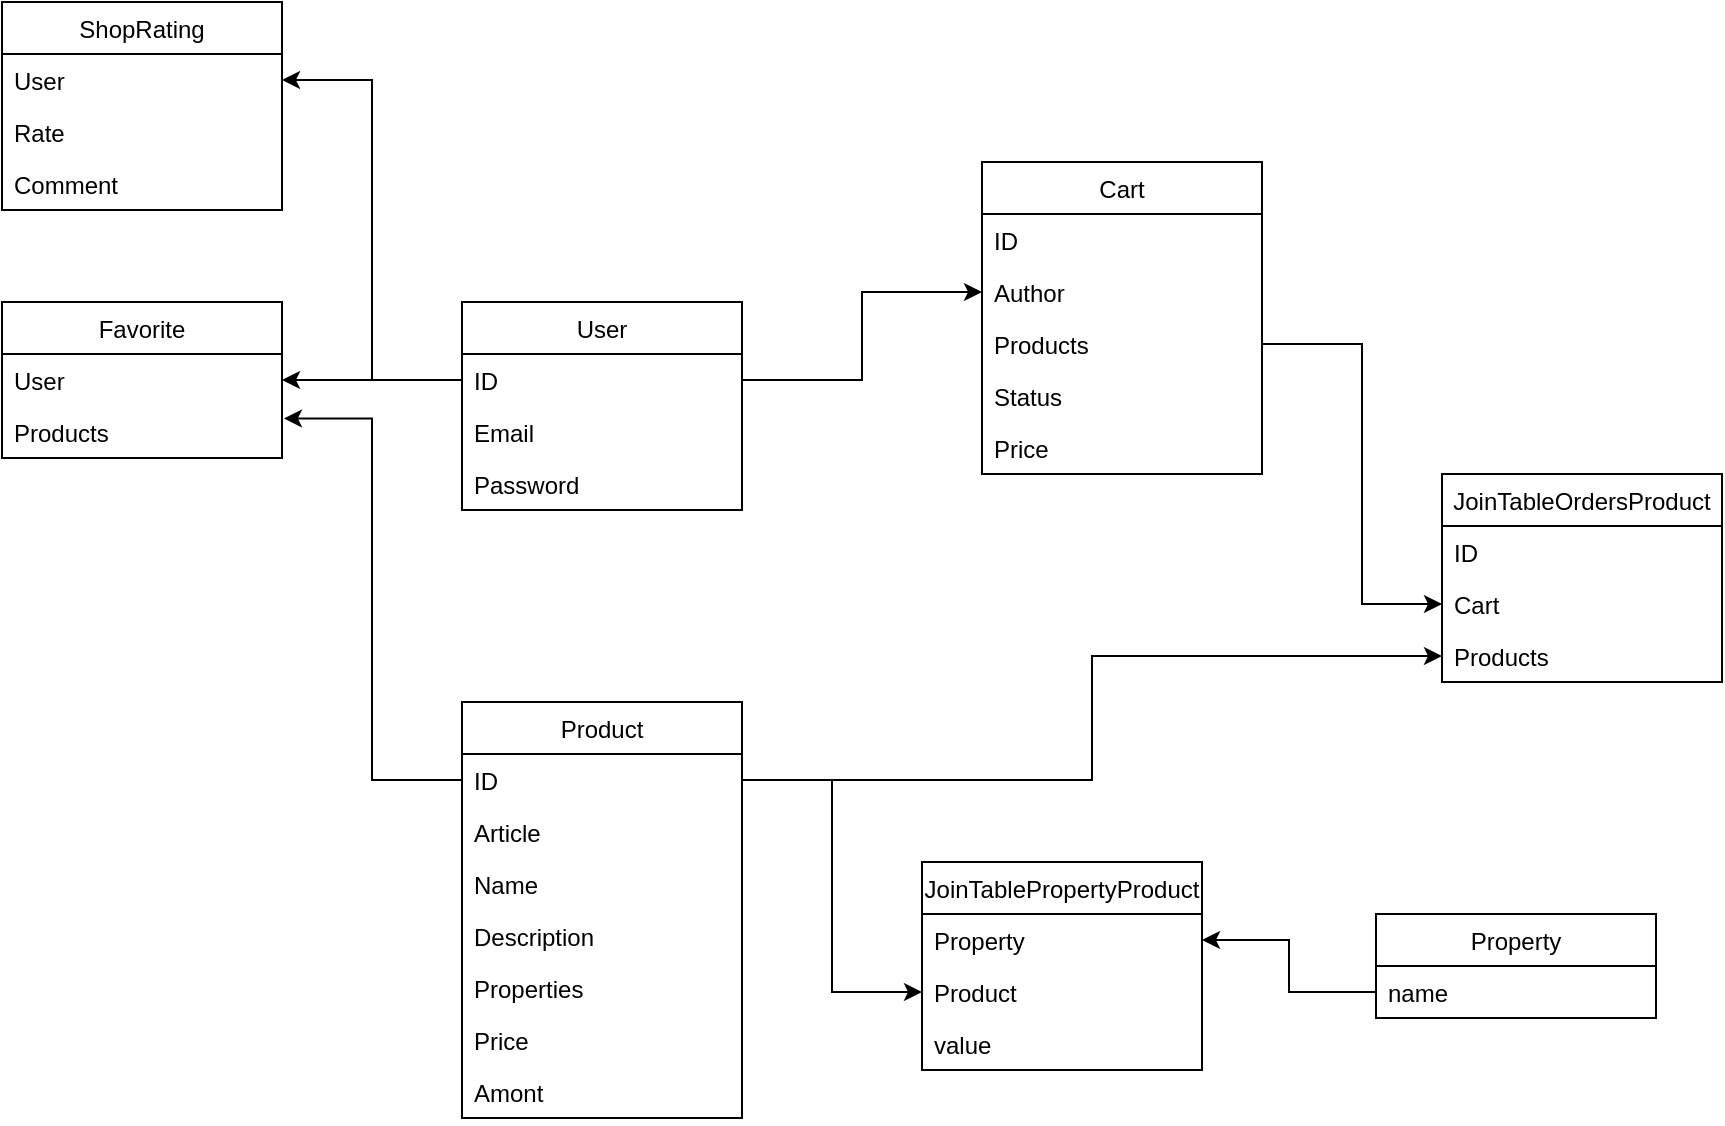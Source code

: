 <mxfile version="15.4.0" type="device"><diagram id="C5RBs43oDa-KdzZeNtuy" name="Page-1"><mxGraphModel dx="2249" dy="760" grid="1" gridSize="10" guides="1" tooltips="1" connect="1" arrows="1" fold="1" page="1" pageScale="1" pageWidth="827" pageHeight="1169" math="0" shadow="0"><root><mxCell id="WIyWlLk6GJQsqaUBKTNV-0"/><mxCell id="WIyWlLk6GJQsqaUBKTNV-1" parent="WIyWlLk6GJQsqaUBKTNV-0"/><mxCell id="MaThxi7W3gCnW3MBt-vY-0" value="User   " style="swimlane;fontStyle=0;childLayout=stackLayout;horizontal=1;startSize=26;horizontalStack=0;resizeParent=1;resizeParentMax=0;resizeLast=0;collapsible=1;marginBottom=0;" parent="WIyWlLk6GJQsqaUBKTNV-1" vertex="1"><mxGeometry x="160" y="160" width="140" height="104" as="geometry"/></mxCell><mxCell id="MaThxi7W3gCnW3MBt-vY-1" value="ID" style="text;strokeColor=none;fillColor=none;align=left;verticalAlign=top;spacingLeft=4;spacingRight=4;overflow=hidden;rotatable=0;points=[[0,0.5],[1,0.5]];portConstraint=eastwest;" parent="MaThxi7W3gCnW3MBt-vY-0" vertex="1"><mxGeometry y="26" width="140" height="26" as="geometry"/></mxCell><mxCell id="MaThxi7W3gCnW3MBt-vY-4" value="Email" style="text;strokeColor=none;fillColor=none;align=left;verticalAlign=top;spacingLeft=4;spacingRight=4;overflow=hidden;rotatable=0;points=[[0,0.5],[1,0.5]];portConstraint=eastwest;" parent="MaThxi7W3gCnW3MBt-vY-0" vertex="1"><mxGeometry y="52" width="140" height="26" as="geometry"/></mxCell><mxCell id="MaThxi7W3gCnW3MBt-vY-2" value="Password" style="text;strokeColor=none;fillColor=none;align=left;verticalAlign=top;spacingLeft=4;spacingRight=4;overflow=hidden;rotatable=0;points=[[0,0.5],[1,0.5]];portConstraint=eastwest;" parent="MaThxi7W3gCnW3MBt-vY-0" vertex="1"><mxGeometry y="78" width="140" height="26" as="geometry"/></mxCell><mxCell id="MaThxi7W3gCnW3MBt-vY-5" value="Cart" style="swimlane;fontStyle=0;childLayout=stackLayout;horizontal=1;startSize=26;horizontalStack=0;resizeParent=1;resizeParentMax=0;resizeLast=0;collapsible=1;marginBottom=0;" parent="WIyWlLk6GJQsqaUBKTNV-1" vertex="1"><mxGeometry x="420" y="90" width="140" height="156" as="geometry"/></mxCell><mxCell id="MaThxi7W3gCnW3MBt-vY-6" value="ID" style="text;strokeColor=none;fillColor=none;align=left;verticalAlign=top;spacingLeft=4;spacingRight=4;overflow=hidden;rotatable=0;points=[[0,0.5],[1,0.5]];portConstraint=eastwest;" parent="MaThxi7W3gCnW3MBt-vY-5" vertex="1"><mxGeometry y="26" width="140" height="26" as="geometry"/></mxCell><mxCell id="MaThxi7W3gCnW3MBt-vY-7" value="Author" style="text;strokeColor=none;fillColor=none;align=left;verticalAlign=top;spacingLeft=4;spacingRight=4;overflow=hidden;rotatable=0;points=[[0,0.5],[1,0.5]];portConstraint=eastwest;" parent="MaThxi7W3gCnW3MBt-vY-5" vertex="1"><mxGeometry y="52" width="140" height="26" as="geometry"/></mxCell><mxCell id="MaThxi7W3gCnW3MBt-vY-41" value="Products" style="text;strokeColor=none;fillColor=none;align=left;verticalAlign=top;spacingLeft=4;spacingRight=4;overflow=hidden;rotatable=0;points=[[0,0.5],[1,0.5]];portConstraint=eastwest;" parent="MaThxi7W3gCnW3MBt-vY-5" vertex="1"><mxGeometry y="78" width="140" height="26" as="geometry"/></mxCell><mxCell id="MaThxi7W3gCnW3MBt-vY-42" value="Status" style="text;strokeColor=none;fillColor=none;align=left;verticalAlign=top;spacingLeft=4;spacingRight=4;overflow=hidden;rotatable=0;points=[[0,0.5],[1,0.5]];portConstraint=eastwest;" parent="MaThxi7W3gCnW3MBt-vY-5" vertex="1"><mxGeometry y="104" width="140" height="26" as="geometry"/></mxCell><mxCell id="8fZ6ZAe83KjT384Tbwt4-0" value="Price" style="text;strokeColor=none;fillColor=none;align=left;verticalAlign=top;spacingLeft=4;spacingRight=4;overflow=hidden;rotatable=0;points=[[0,0.5],[1,0.5]];portConstraint=eastwest;" parent="MaThxi7W3gCnW3MBt-vY-5" vertex="1"><mxGeometry y="130" width="140" height="26" as="geometry"/></mxCell><mxCell id="MaThxi7W3gCnW3MBt-vY-9" value="Product" style="swimlane;fontStyle=0;childLayout=stackLayout;horizontal=1;startSize=26;horizontalStack=0;resizeParent=1;resizeParentMax=0;resizeLast=0;collapsible=1;marginBottom=0;" parent="WIyWlLk6GJQsqaUBKTNV-1" vertex="1"><mxGeometry x="160" y="360" width="140" height="208" as="geometry"/></mxCell><mxCell id="MaThxi7W3gCnW3MBt-vY-10" value="ID" style="text;strokeColor=none;fillColor=none;align=left;verticalAlign=top;spacingLeft=4;spacingRight=4;overflow=hidden;rotatable=0;points=[[0,0.5],[1,0.5]];portConstraint=eastwest;" parent="MaThxi7W3gCnW3MBt-vY-9" vertex="1"><mxGeometry y="26" width="140" height="26" as="geometry"/></mxCell><mxCell id="MaThxi7W3gCnW3MBt-vY-11" value="Article" style="text;strokeColor=none;fillColor=none;align=left;verticalAlign=top;spacingLeft=4;spacingRight=4;overflow=hidden;rotatable=0;points=[[0,0.5],[1,0.5]];portConstraint=eastwest;" parent="MaThxi7W3gCnW3MBt-vY-9" vertex="1"><mxGeometry y="52" width="140" height="26" as="geometry"/></mxCell><mxCell id="MaThxi7W3gCnW3MBt-vY-12" value="Name" style="text;strokeColor=none;fillColor=none;align=left;verticalAlign=top;spacingLeft=4;spacingRight=4;overflow=hidden;rotatable=0;points=[[0,0.5],[1,0.5]];portConstraint=eastwest;" parent="MaThxi7W3gCnW3MBt-vY-9" vertex="1"><mxGeometry y="78" width="140" height="26" as="geometry"/></mxCell><mxCell id="MaThxi7W3gCnW3MBt-vY-13" value="Description" style="text;strokeColor=none;fillColor=none;align=left;verticalAlign=top;spacingLeft=4;spacingRight=4;overflow=hidden;rotatable=0;points=[[0,0.5],[1,0.5]];portConstraint=eastwest;" parent="MaThxi7W3gCnW3MBt-vY-9" vertex="1"><mxGeometry y="104" width="140" height="26" as="geometry"/></mxCell><mxCell id="MaThxi7W3gCnW3MBt-vY-19" value="Properties " style="text;strokeColor=none;fillColor=none;align=left;verticalAlign=top;spacingLeft=4;spacingRight=4;overflow=hidden;rotatable=0;points=[[0,0.5],[1,0.5]];portConstraint=eastwest;" parent="MaThxi7W3gCnW3MBt-vY-9" vertex="1"><mxGeometry y="130" width="140" height="26" as="geometry"/></mxCell><mxCell id="MaThxi7W3gCnW3MBt-vY-20" value="Price" style="text;strokeColor=none;fillColor=none;align=left;verticalAlign=top;spacingLeft=4;spacingRight=4;overflow=hidden;rotatable=0;points=[[0,0.5],[1,0.5]];portConstraint=eastwest;" parent="MaThxi7W3gCnW3MBt-vY-9" vertex="1"><mxGeometry y="156" width="140" height="26" as="geometry"/></mxCell><mxCell id="MaThxi7W3gCnW3MBt-vY-21" value="Amont" style="text;strokeColor=none;fillColor=none;align=left;verticalAlign=top;spacingLeft=4;spacingRight=4;overflow=hidden;rotatable=0;points=[[0,0.5],[1,0.5]];portConstraint=eastwest;" parent="MaThxi7W3gCnW3MBt-vY-9" vertex="1"><mxGeometry y="182" width="140" height="26" as="geometry"/></mxCell><mxCell id="MaThxi7W3gCnW3MBt-vY-39" style="edgeStyle=orthogonalEdgeStyle;rounded=0;orthogonalLoop=1;jettySize=auto;html=1;" parent="WIyWlLk6GJQsqaUBKTNV-1" source="MaThxi7W3gCnW3MBt-vY-1" target="MaThxi7W3gCnW3MBt-vY-7" edge="1"><mxGeometry relative="1" as="geometry"/></mxCell><mxCell id="MaThxi7W3gCnW3MBt-vY-43" value="JoinTableOrdersProduct" style="swimlane;fontStyle=0;childLayout=stackLayout;horizontal=1;startSize=26;horizontalStack=0;resizeParent=1;resizeParentMax=0;resizeLast=0;collapsible=1;marginBottom=0;" parent="WIyWlLk6GJQsqaUBKTNV-1" vertex="1"><mxGeometry x="650" y="246" width="140" height="104" as="geometry"/></mxCell><mxCell id="iIDtldJC3Cz1k3mxZ8MX-0" value="ID" style="text;strokeColor=none;fillColor=none;align=left;verticalAlign=top;spacingLeft=4;spacingRight=4;overflow=hidden;rotatable=0;points=[[0,0.5],[1,0.5]];portConstraint=eastwest;" parent="MaThxi7W3gCnW3MBt-vY-43" vertex="1"><mxGeometry y="26" width="140" height="26" as="geometry"/></mxCell><mxCell id="MaThxi7W3gCnW3MBt-vY-44" value="Cart" style="text;strokeColor=none;fillColor=none;align=left;verticalAlign=top;spacingLeft=4;spacingRight=4;overflow=hidden;rotatable=0;points=[[0,0.5],[1,0.5]];portConstraint=eastwest;" parent="MaThxi7W3gCnW3MBt-vY-43" vertex="1"><mxGeometry y="52" width="140" height="26" as="geometry"/></mxCell><mxCell id="MaThxi7W3gCnW3MBt-vY-45" value="Products" style="text;strokeColor=none;fillColor=none;align=left;verticalAlign=top;spacingLeft=4;spacingRight=4;overflow=hidden;rotatable=0;points=[[0,0.5],[1,0.5]];portConstraint=eastwest;" parent="MaThxi7W3gCnW3MBt-vY-43" vertex="1"><mxGeometry y="78" width="140" height="26" as="geometry"/></mxCell><mxCell id="MaThxi7W3gCnW3MBt-vY-46" style="edgeStyle=orthogonalEdgeStyle;rounded=0;orthogonalLoop=1;jettySize=auto;html=1;" parent="WIyWlLk6GJQsqaUBKTNV-1" source="MaThxi7W3gCnW3MBt-vY-10" target="MaThxi7W3gCnW3MBt-vY-45" edge="1"><mxGeometry relative="1" as="geometry"/></mxCell><mxCell id="MaThxi7W3gCnW3MBt-vY-48" value="Favorite" style="swimlane;fontStyle=0;childLayout=stackLayout;horizontal=1;startSize=26;horizontalStack=0;resizeParent=1;resizeParentMax=0;resizeLast=0;collapsible=1;marginBottom=0;" parent="WIyWlLk6GJQsqaUBKTNV-1" vertex="1"><mxGeometry x="-70" y="160" width="140" height="78" as="geometry"/></mxCell><mxCell id="MaThxi7W3gCnW3MBt-vY-49" value="User" style="text;strokeColor=none;fillColor=none;align=left;verticalAlign=top;spacingLeft=4;spacingRight=4;overflow=hidden;rotatable=0;points=[[0,0.5],[1,0.5]];portConstraint=eastwest;" parent="MaThxi7W3gCnW3MBt-vY-48" vertex="1"><mxGeometry y="26" width="140" height="26" as="geometry"/></mxCell><mxCell id="MaThxi7W3gCnW3MBt-vY-50" value="Products" style="text;strokeColor=none;fillColor=none;align=left;verticalAlign=top;spacingLeft=4;spacingRight=4;overflow=hidden;rotatable=0;points=[[0,0.5],[1,0.5]];portConstraint=eastwest;" parent="MaThxi7W3gCnW3MBt-vY-48" vertex="1"><mxGeometry y="52" width="140" height="26" as="geometry"/></mxCell><mxCell id="MaThxi7W3gCnW3MBt-vY-51" style="edgeStyle=orthogonalEdgeStyle;rounded=0;orthogonalLoop=1;jettySize=auto;html=1;" parent="WIyWlLk6GJQsqaUBKTNV-1" source="MaThxi7W3gCnW3MBt-vY-1" target="MaThxi7W3gCnW3MBt-vY-49" edge="1"><mxGeometry relative="1" as="geometry"/></mxCell><mxCell id="MaThxi7W3gCnW3MBt-vY-52" style="edgeStyle=orthogonalEdgeStyle;rounded=0;orthogonalLoop=1;jettySize=auto;html=1;entryX=1.007;entryY=0.239;entryDx=0;entryDy=0;entryPerimeter=0;" parent="WIyWlLk6GJQsqaUBKTNV-1" source="MaThxi7W3gCnW3MBt-vY-10" target="MaThxi7W3gCnW3MBt-vY-50" edge="1"><mxGeometry relative="1" as="geometry"/></mxCell><mxCell id="MaThxi7W3gCnW3MBt-vY-54" value="ShopRating" style="swimlane;fontStyle=0;childLayout=stackLayout;horizontal=1;startSize=26;horizontalStack=0;resizeParent=1;resizeParentMax=0;resizeLast=0;collapsible=1;marginBottom=0;" parent="WIyWlLk6GJQsqaUBKTNV-1" vertex="1"><mxGeometry x="-70" y="10" width="140" height="104" as="geometry"/></mxCell><mxCell id="MaThxi7W3gCnW3MBt-vY-55" value="User" style="text;strokeColor=none;fillColor=none;align=left;verticalAlign=top;spacingLeft=4;spacingRight=4;overflow=hidden;rotatable=0;points=[[0,0.5],[1,0.5]];portConstraint=eastwest;" parent="MaThxi7W3gCnW3MBt-vY-54" vertex="1"><mxGeometry y="26" width="140" height="26" as="geometry"/></mxCell><mxCell id="MaThxi7W3gCnW3MBt-vY-56" value="Rate" style="text;strokeColor=none;fillColor=none;align=left;verticalAlign=top;spacingLeft=4;spacingRight=4;overflow=hidden;rotatable=0;points=[[0,0.5],[1,0.5]];portConstraint=eastwest;" parent="MaThxi7W3gCnW3MBt-vY-54" vertex="1"><mxGeometry y="52" width="140" height="26" as="geometry"/></mxCell><mxCell id="MaThxi7W3gCnW3MBt-vY-58" value="Comment" style="text;strokeColor=none;fillColor=none;align=left;verticalAlign=top;spacingLeft=4;spacingRight=4;overflow=hidden;rotatable=0;points=[[0,0.5],[1,0.5]];portConstraint=eastwest;" parent="MaThxi7W3gCnW3MBt-vY-54" vertex="1"><mxGeometry y="78" width="140" height="26" as="geometry"/></mxCell><mxCell id="MaThxi7W3gCnW3MBt-vY-57" style="edgeStyle=orthogonalEdgeStyle;rounded=0;orthogonalLoop=1;jettySize=auto;html=1;" parent="WIyWlLk6GJQsqaUBKTNV-1" source="MaThxi7W3gCnW3MBt-vY-1" target="MaThxi7W3gCnW3MBt-vY-55" edge="1"><mxGeometry relative="1" as="geometry"/></mxCell><mxCell id="ltFJup-ZkCabh6F2Sx5k-0" value="Property" style="swimlane;fontStyle=0;childLayout=stackLayout;horizontal=1;startSize=26;horizontalStack=0;resizeParent=1;resizeParentMax=0;resizeLast=0;collapsible=1;marginBottom=0;" parent="WIyWlLk6GJQsqaUBKTNV-1" vertex="1"><mxGeometry x="617" y="466" width="140" height="52" as="geometry"/></mxCell><mxCell id="ltFJup-ZkCabh6F2Sx5k-2" value="name" style="text;strokeColor=none;fillColor=none;align=left;verticalAlign=top;spacingLeft=4;spacingRight=4;overflow=hidden;rotatable=0;points=[[0,0.5],[1,0.5]];portConstraint=eastwest;" parent="ltFJup-ZkCabh6F2Sx5k-0" vertex="1"><mxGeometry y="26" width="140" height="26" as="geometry"/></mxCell><mxCell id="ltFJup-ZkCabh6F2Sx5k-7" value="JoinTablePropertyProduct" style="swimlane;fontStyle=0;childLayout=stackLayout;horizontal=1;startSize=26;horizontalStack=0;resizeParent=1;resizeParentMax=0;resizeLast=0;collapsible=1;marginBottom=0;" parent="WIyWlLk6GJQsqaUBKTNV-1" vertex="1"><mxGeometry x="390" y="440" width="140" height="104" as="geometry"/></mxCell><mxCell id="ltFJup-ZkCabh6F2Sx5k-8" value="Property" style="text;strokeColor=none;fillColor=none;align=left;verticalAlign=top;spacingLeft=4;spacingRight=4;overflow=hidden;rotatable=0;points=[[0,0.5],[1,0.5]];portConstraint=eastwest;" parent="ltFJup-ZkCabh6F2Sx5k-7" vertex="1"><mxGeometry y="26" width="140" height="26" as="geometry"/></mxCell><mxCell id="ltFJup-ZkCabh6F2Sx5k-11" value="Product" style="text;strokeColor=none;fillColor=none;align=left;verticalAlign=top;spacingLeft=4;spacingRight=4;overflow=hidden;rotatable=0;points=[[0,0.5],[1,0.5]];portConstraint=eastwest;" parent="ltFJup-ZkCabh6F2Sx5k-7" vertex="1"><mxGeometry y="52" width="140" height="26" as="geometry"/></mxCell><mxCell id="6PPfBwIXqTdb3450cW24-0" value="value" style="text;strokeColor=none;fillColor=none;align=left;verticalAlign=top;spacingLeft=4;spacingRight=4;overflow=hidden;rotatable=0;points=[[0,0.5],[1,0.5]];portConstraint=eastwest;" parent="ltFJup-ZkCabh6F2Sx5k-7" vertex="1"><mxGeometry y="78" width="140" height="26" as="geometry"/></mxCell><mxCell id="ltFJup-ZkCabh6F2Sx5k-12" style="edgeStyle=orthogonalEdgeStyle;rounded=0;orthogonalLoop=1;jettySize=auto;html=1;" parent="WIyWlLk6GJQsqaUBKTNV-1" source="ltFJup-ZkCabh6F2Sx5k-2" target="ltFJup-ZkCabh6F2Sx5k-8" edge="1"><mxGeometry relative="1" as="geometry"/></mxCell><mxCell id="ltFJup-ZkCabh6F2Sx5k-13" style="edgeStyle=orthogonalEdgeStyle;rounded=0;orthogonalLoop=1;jettySize=auto;html=1;" parent="WIyWlLk6GJQsqaUBKTNV-1" source="MaThxi7W3gCnW3MBt-vY-10" target="ltFJup-ZkCabh6F2Sx5k-11" edge="1"><mxGeometry relative="1" as="geometry"/></mxCell><mxCell id="8fZ6ZAe83KjT384Tbwt4-1" style="edgeStyle=orthogonalEdgeStyle;rounded=0;orthogonalLoop=1;jettySize=auto;html=1;entryX=0;entryY=0.5;entryDx=0;entryDy=0;" parent="WIyWlLk6GJQsqaUBKTNV-1" source="MaThxi7W3gCnW3MBt-vY-41" target="MaThxi7W3gCnW3MBt-vY-44" edge="1"><mxGeometry relative="1" as="geometry"><mxPoint x="650" y="303" as="targetPoint"/><Array as="points"><mxPoint x="610" y="181"/><mxPoint x="610" y="311"/></Array></mxGeometry></mxCell></root></mxGraphModel></diagram></mxfile>